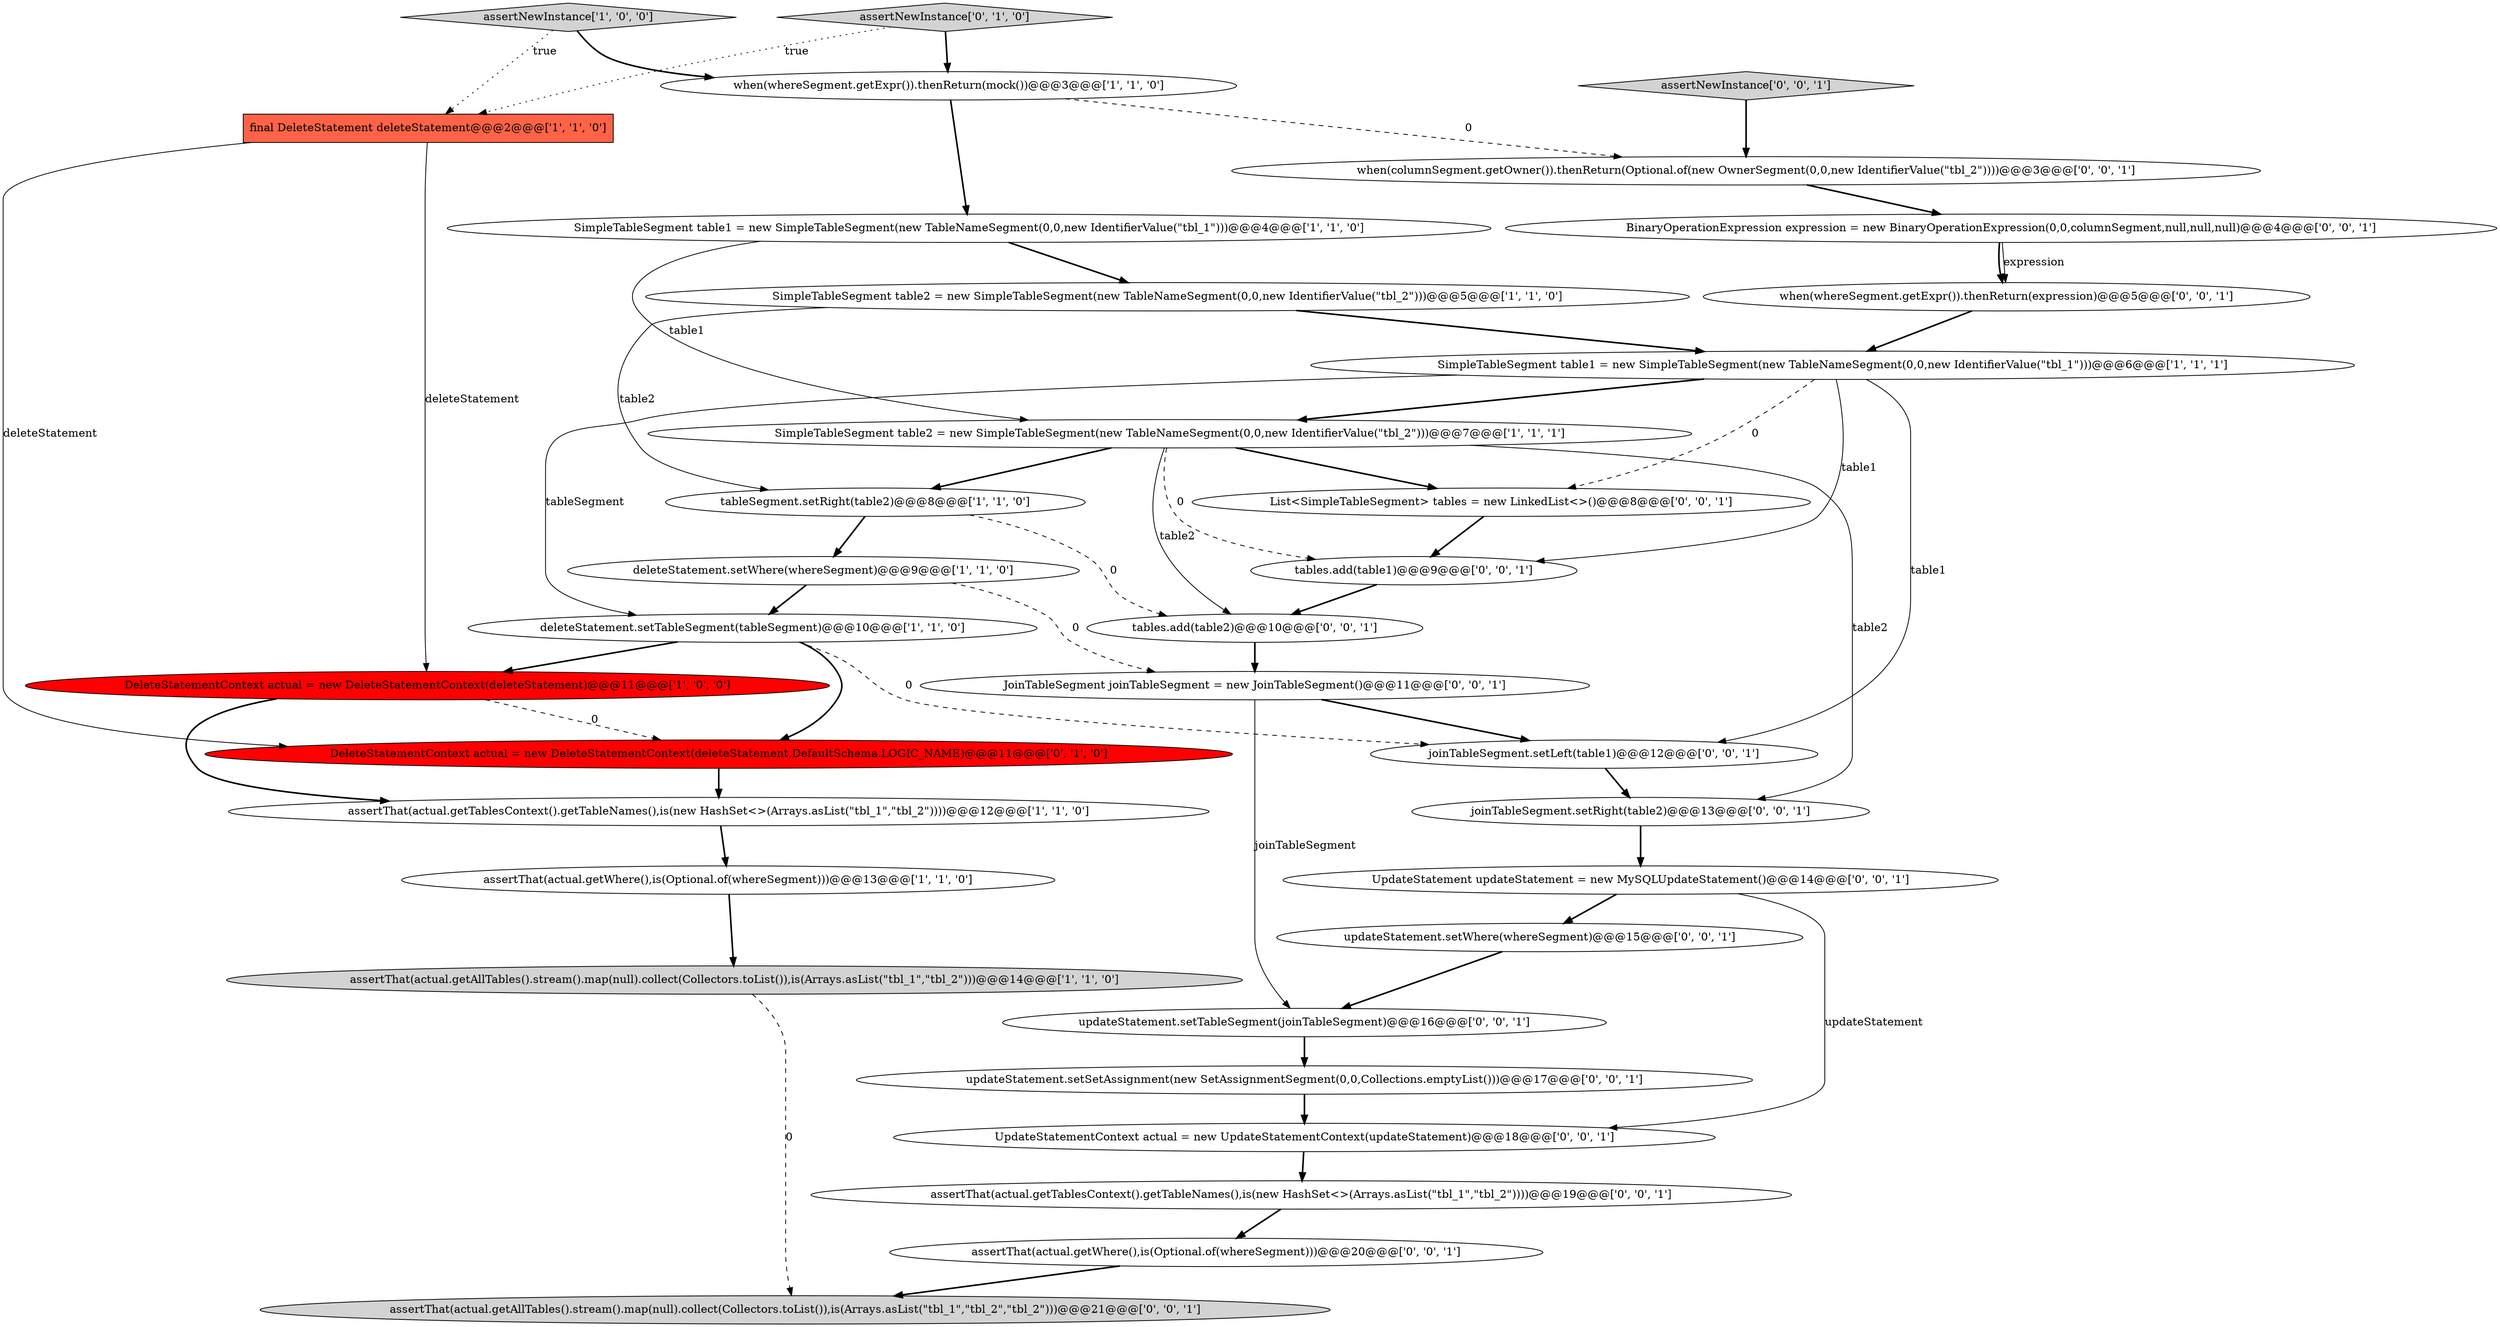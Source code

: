 digraph {
0 [style = filled, label = "deleteStatement.setWhere(whereSegment)@@@9@@@['1', '1', '0']", fillcolor = white, shape = ellipse image = "AAA0AAABBB1BBB"];
13 [style = filled, label = "deleteStatement.setTableSegment(tableSegment)@@@10@@@['1', '1', '0']", fillcolor = white, shape = ellipse image = "AAA0AAABBB1BBB"];
2 [style = filled, label = "assertThat(actual.getTablesContext().getTableNames(),is(new HashSet<>(Arrays.asList(\"tbl_1\",\"tbl_2\"))))@@@12@@@['1', '1', '0']", fillcolor = white, shape = ellipse image = "AAA0AAABBB1BBB"];
11 [style = filled, label = "final DeleteStatement deleteStatement@@@2@@@['1', '1', '0']", fillcolor = tomato, shape = box image = "AAA0AAABBB1BBB"];
29 [style = filled, label = "JoinTableSegment joinTableSegment = new JoinTableSegment()@@@11@@@['0', '0', '1']", fillcolor = white, shape = ellipse image = "AAA0AAABBB3BBB"];
19 [style = filled, label = "assertThat(actual.getWhere(),is(Optional.of(whereSegment)))@@@20@@@['0', '0', '1']", fillcolor = white, shape = ellipse image = "AAA0AAABBB3BBB"];
17 [style = filled, label = "tables.add(table2)@@@10@@@['0', '0', '1']", fillcolor = white, shape = ellipse image = "AAA0AAABBB3BBB"];
20 [style = filled, label = "when(columnSegment.getOwner()).thenReturn(Optional.of(new OwnerSegment(0,0,new IdentifierValue(\"tbl_2\"))))@@@3@@@['0', '0', '1']", fillcolor = white, shape = ellipse image = "AAA0AAABBB3BBB"];
16 [style = filled, label = "updateStatement.setWhere(whereSegment)@@@15@@@['0', '0', '1']", fillcolor = white, shape = ellipse image = "AAA0AAABBB3BBB"];
6 [style = filled, label = "assertThat(actual.getWhere(),is(Optional.of(whereSegment)))@@@13@@@['1', '1', '0']", fillcolor = white, shape = ellipse image = "AAA0AAABBB1BBB"];
18 [style = filled, label = "UpdateStatement updateStatement = new MySQLUpdateStatement()@@@14@@@['0', '0', '1']", fillcolor = white, shape = ellipse image = "AAA0AAABBB3BBB"];
22 [style = filled, label = "tables.add(table1)@@@9@@@['0', '0', '1']", fillcolor = white, shape = ellipse image = "AAA0AAABBB3BBB"];
15 [style = filled, label = "DeleteStatementContext actual = new DeleteStatementContext(deleteStatement,DefaultSchema.LOGIC_NAME)@@@11@@@['0', '1', '0']", fillcolor = red, shape = ellipse image = "AAA1AAABBB2BBB"];
27 [style = filled, label = "updateStatement.setTableSegment(joinTableSegment)@@@16@@@['0', '0', '1']", fillcolor = white, shape = ellipse image = "AAA0AAABBB3BBB"];
28 [style = filled, label = "assertThat(actual.getAllTables().stream().map(null).collect(Collectors.toList()),is(Arrays.asList(\"tbl_1\",\"tbl_2\",\"tbl_2\")))@@@21@@@['0', '0', '1']", fillcolor = lightgray, shape = ellipse image = "AAA0AAABBB3BBB"];
7 [style = filled, label = "SimpleTableSegment table2 = new SimpleTableSegment(new TableNameSegment(0,0,new IdentifierValue(\"tbl_2\")))@@@7@@@['1', '1', '1']", fillcolor = white, shape = ellipse image = "AAA0AAABBB1BBB"];
21 [style = filled, label = "List<SimpleTableSegment> tables = new LinkedList<>()@@@8@@@['0', '0', '1']", fillcolor = white, shape = ellipse image = "AAA0AAABBB3BBB"];
23 [style = filled, label = "updateStatement.setSetAssignment(new SetAssignmentSegment(0,0,Collections.emptyList()))@@@17@@@['0', '0', '1']", fillcolor = white, shape = ellipse image = "AAA0AAABBB3BBB"];
10 [style = filled, label = "assertNewInstance['1', '0', '0']", fillcolor = lightgray, shape = diamond image = "AAA0AAABBB1BBB"];
33 [style = filled, label = "UpdateStatementContext actual = new UpdateStatementContext(updateStatement)@@@18@@@['0', '0', '1']", fillcolor = white, shape = ellipse image = "AAA0AAABBB3BBB"];
1 [style = filled, label = "when(whereSegment.getExpr()).thenReturn(mock())@@@3@@@['1', '1', '0']", fillcolor = white, shape = ellipse image = "AAA0AAABBB1BBB"];
3 [style = filled, label = "assertThat(actual.getAllTables().stream().map(null).collect(Collectors.toList()),is(Arrays.asList(\"tbl_1\",\"tbl_2\")))@@@14@@@['1', '1', '0']", fillcolor = lightgray, shape = ellipse image = "AAA0AAABBB1BBB"];
4 [style = filled, label = "tableSegment.setRight(table2)@@@8@@@['1', '1', '0']", fillcolor = white, shape = ellipse image = "AAA0AAABBB1BBB"];
12 [style = filled, label = "SimpleTableSegment table1 = new SimpleTableSegment(new TableNameSegment(0,0,new IdentifierValue(\"tbl_1\")))@@@6@@@['1', '1', '1']", fillcolor = white, shape = ellipse image = "AAA0AAABBB1BBB"];
9 [style = filled, label = "DeleteStatementContext actual = new DeleteStatementContext(deleteStatement)@@@11@@@['1', '0', '0']", fillcolor = red, shape = ellipse image = "AAA1AAABBB1BBB"];
25 [style = filled, label = "joinTableSegment.setLeft(table1)@@@12@@@['0', '0', '1']", fillcolor = white, shape = ellipse image = "AAA0AAABBB3BBB"];
5 [style = filled, label = "SimpleTableSegment table2 = new SimpleTableSegment(new TableNameSegment(0,0,new IdentifierValue(\"tbl_2\")))@@@5@@@['1', '1', '0']", fillcolor = white, shape = ellipse image = "AAA0AAABBB1BBB"];
8 [style = filled, label = "SimpleTableSegment table1 = new SimpleTableSegment(new TableNameSegment(0,0,new IdentifierValue(\"tbl_1\")))@@@4@@@['1', '1', '0']", fillcolor = white, shape = ellipse image = "AAA0AAABBB1BBB"];
24 [style = filled, label = "BinaryOperationExpression expression = new BinaryOperationExpression(0,0,columnSegment,null,null,null)@@@4@@@['0', '0', '1']", fillcolor = white, shape = ellipse image = "AAA0AAABBB3BBB"];
26 [style = filled, label = "when(whereSegment.getExpr()).thenReturn(expression)@@@5@@@['0', '0', '1']", fillcolor = white, shape = ellipse image = "AAA0AAABBB3BBB"];
14 [style = filled, label = "assertNewInstance['0', '1', '0']", fillcolor = lightgray, shape = diamond image = "AAA0AAABBB2BBB"];
31 [style = filled, label = "assertNewInstance['0', '0', '1']", fillcolor = lightgray, shape = diamond image = "AAA0AAABBB3BBB"];
30 [style = filled, label = "assertThat(actual.getTablesContext().getTableNames(),is(new HashSet<>(Arrays.asList(\"tbl_1\",\"tbl_2\"))))@@@19@@@['0', '0', '1']", fillcolor = white, shape = ellipse image = "AAA0AAABBB3BBB"];
32 [style = filled, label = "joinTableSegment.setRight(table2)@@@13@@@['0', '0', '1']", fillcolor = white, shape = ellipse image = "AAA0AAABBB3BBB"];
5->4 [style = solid, label="table2"];
6->3 [style = bold, label=""];
15->2 [style = bold, label=""];
3->28 [style = dashed, label="0"];
7->32 [style = solid, label="table2"];
1->8 [style = bold, label=""];
0->13 [style = bold, label=""];
16->27 [style = bold, label=""];
4->17 [style = dashed, label="0"];
9->2 [style = bold, label=""];
2->6 [style = bold, label=""];
8->7 [style = solid, label="table1"];
11->9 [style = solid, label="deleteStatement"];
25->32 [style = bold, label=""];
7->17 [style = solid, label="table2"];
29->25 [style = bold, label=""];
7->4 [style = bold, label=""];
13->25 [style = dashed, label="0"];
12->22 [style = solid, label="table1"];
12->7 [style = bold, label=""];
12->21 [style = dashed, label="0"];
14->1 [style = bold, label=""];
4->0 [style = bold, label=""];
29->27 [style = solid, label="joinTableSegment"];
1->20 [style = dashed, label="0"];
24->26 [style = bold, label=""];
30->19 [style = bold, label=""];
26->12 [style = bold, label=""];
23->33 [style = bold, label=""];
8->5 [style = bold, label=""];
5->12 [style = bold, label=""];
10->11 [style = dotted, label="true"];
21->22 [style = bold, label=""];
9->15 [style = dashed, label="0"];
11->15 [style = solid, label="deleteStatement"];
0->29 [style = dashed, label="0"];
33->30 [style = bold, label=""];
7->21 [style = bold, label=""];
24->26 [style = solid, label="expression"];
22->17 [style = bold, label=""];
14->11 [style = dotted, label="true"];
27->23 [style = bold, label=""];
13->9 [style = bold, label=""];
13->15 [style = bold, label=""];
32->18 [style = bold, label=""];
19->28 [style = bold, label=""];
31->20 [style = bold, label=""];
12->25 [style = solid, label="table1"];
20->24 [style = bold, label=""];
10->1 [style = bold, label=""];
17->29 [style = bold, label=""];
12->13 [style = solid, label="tableSegment"];
7->22 [style = dashed, label="0"];
18->33 [style = solid, label="updateStatement"];
18->16 [style = bold, label=""];
}
